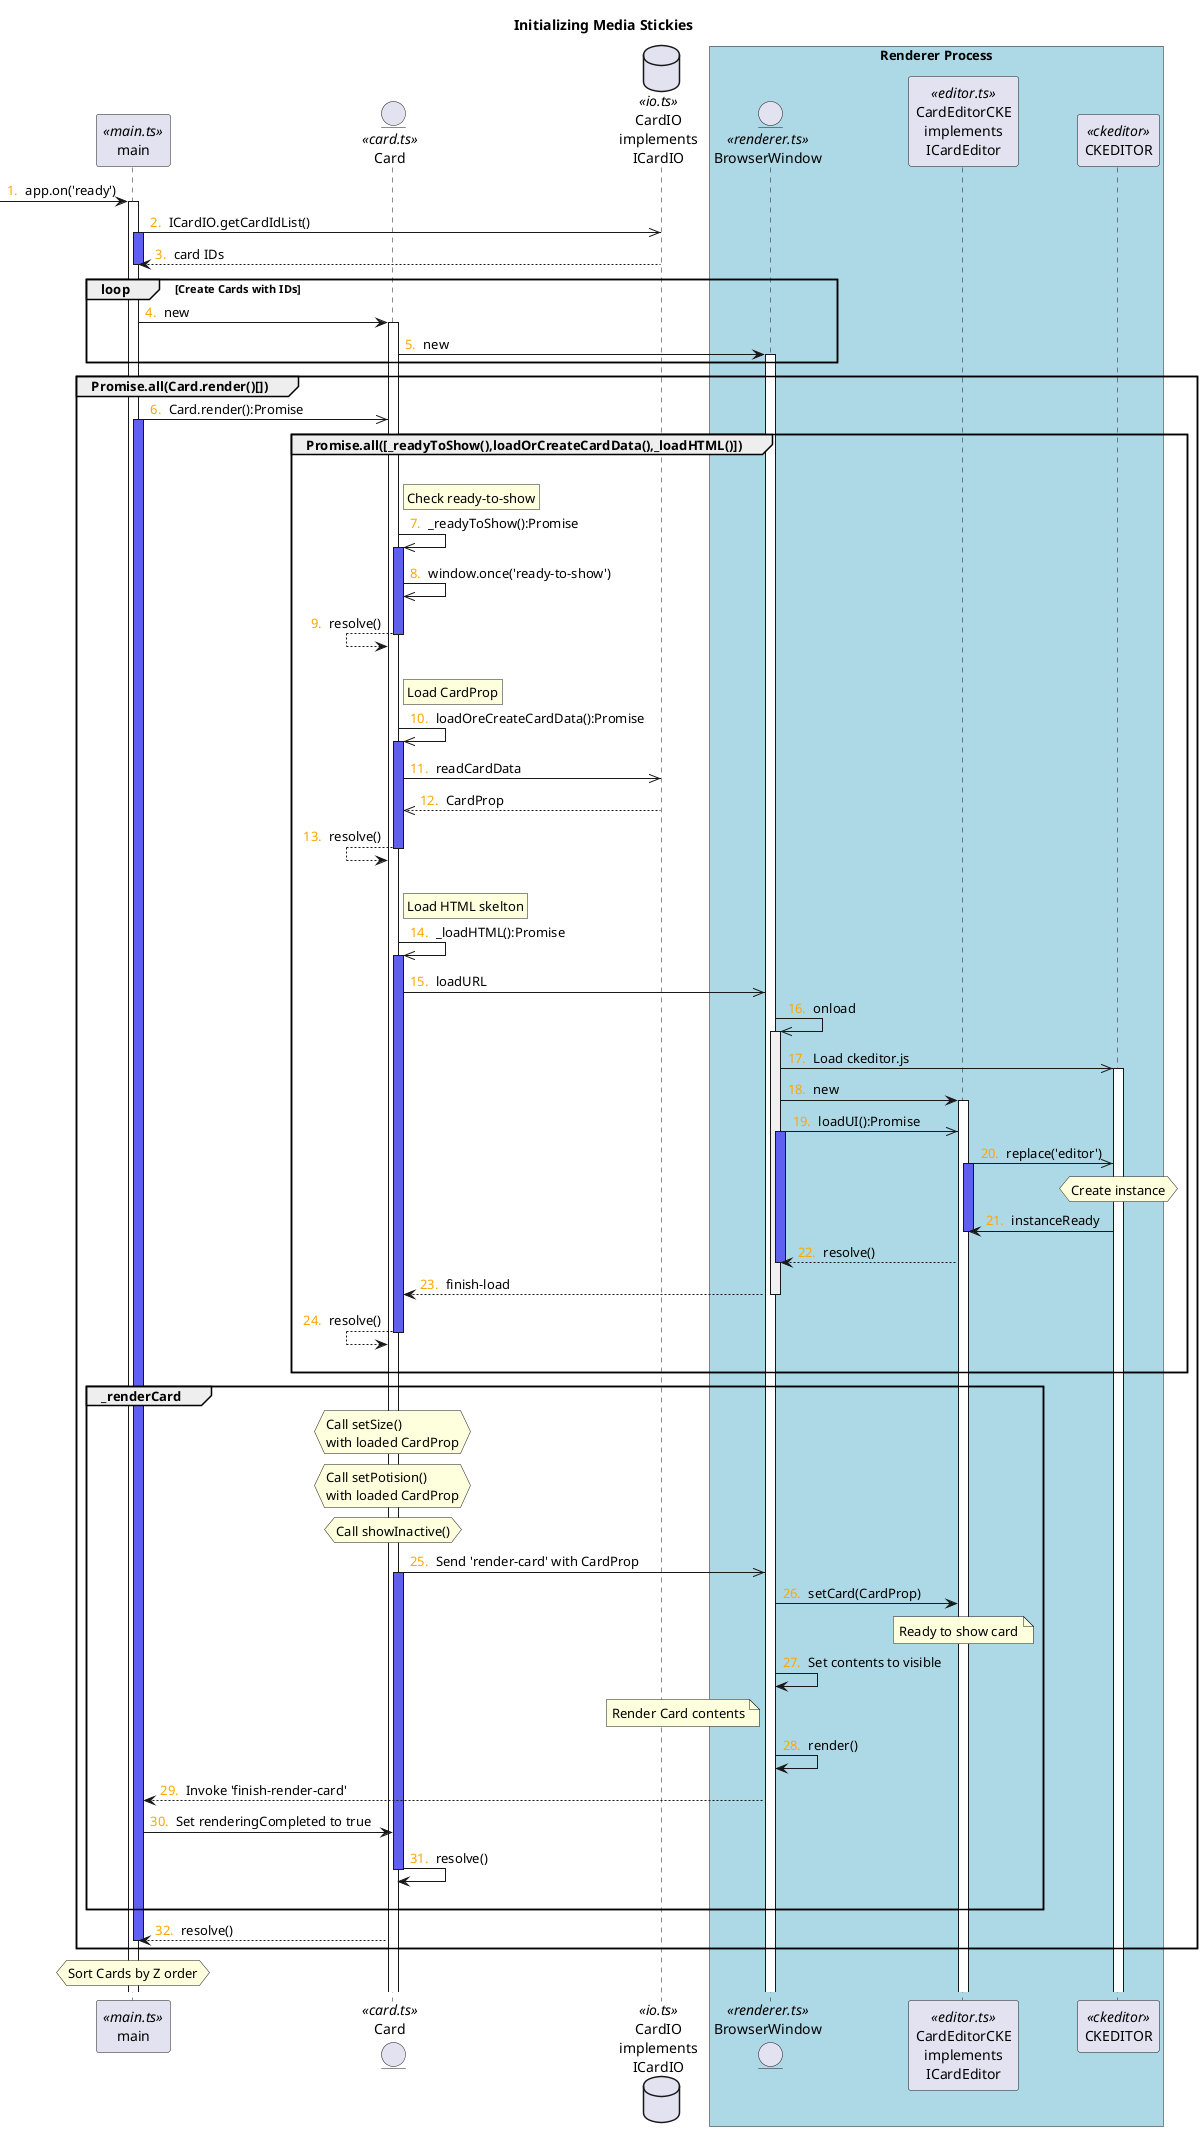 ' PlantUML
@startuml
title Initializing Media Stickies

autonumber "<font color=orange>0. "
participant main <<main.ts>> order 10
entity Card <<card.ts>> order 20
database ICardIO as "CardIO\nimplements\nICardIO" <<io.ts>> order 50
box "Renderer Process" #LightBlue
  entity BrowserWindow <<renderer.ts>> order 100
  participant ICardEditor as "CardEditorCKE\nimplements\nICardEditor" <<editor.ts>> order 110
  participant CKEDITOR <<ckeditor>> order 111
end box 

[-> main: app.on('ready')
activate main

main ->>ICardIO: ICardIO.getCardIdList()
activate main #6060f0
main <-- ICardIO: card IDs
deactivate main
loop Create Cards with IDs
  main -> Card: new
  activate Card
  Card -> BrowserWindow: new
  activate BrowserWindow
end

group Promise.all(Card.render()[])
  main ->> Card: Card.render():Promise
  activate main #6060f0  
  group Promise.all([_readyToShow(),loadOrCreateCardData(),_loadHTML()])    
    |||
    rnote right Card: Check ready-to-show
    Card ->> Card: _readyToShow():Promise
    activate Card  #6060f0
    Card ->> Card: window.once('ready-to-show')
    Card <-- Card: resolve()
    deactivate Card
    |||
    rnote Right Card: Load CardProp        
    Card ->> Card: loadOreCreateCardData():Promise
    activate Card  #6060f0
    Card ->> ICardIO: readCardData
    Card <<-- ICardIO: CardProp
    Card <-- Card: resolve()
    deactivate Card
    |||
    rnote Right Card: Load HTML skelton
    Card ->> Card: _loadHTML():Promise
    activate Card  #6060f0
    Card ->> BrowserWindow: loadURL
      BrowserWindow ->> BrowserWindow: onload
        activate BrowserWindow #f0f0f0
        BrowserWindow ->> CKEDITOR: Load ckeditor.js
        activate CKEDITOR
        BrowserWindow -> ICardEditor: new
        activate ICardEditor
        BrowserWindow ->> ICardEditor: loadUI():Promise
          activate BrowserWindow #6060f0
          ICardEditor ->> CKEDITOR: replace('editor')
            activate ICardEditor #6060f0
            hnote over CKEDITOR: Create instance
            ICardEditor <- CKEDITOR: instanceReady
            deactivate ICardEditor
            BrowserWindow <-- ICardEditor: resolve()            
          deactivate BrowserWindow
        Card <-- BrowserWindow: finish-load
        deactivate BrowserWindow
    Card <-- Card: resolve()
    deactivate Card
    |||
  end

  group _renderCard
    hnote over Card: Call setSize()\nwith loaded CardProp
    hnote over Card: Call setPotision()\nwith loaded CardProp
    hnote over Card: Call showInactive()
    Card ->> BrowserWindow: Send 'render-card' with CardProp
    activate Card #6060f0
    BrowserWindow -> ICardEditor: setCard(CardProp)
    note over ICardEditor: Ready to show card
    BrowserWindow -> BrowserWindow: Set contents to visible
    note left BrowserWindow: Render Card contents
    BrowserWindow -> BrowserWindow: render()
    main <-- BrowserWindow: Invoke 'finish-render-card'
    main -> Card: Set renderingCompleted to true
    Card -> Card: resolve()
    deactivate Card
    |||
  end
  main <-- Card: resolve()
  deactivate main
end 
hnote over main: Sort Cards by Z order
@enduml